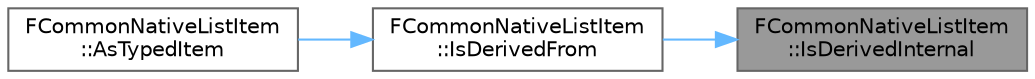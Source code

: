 digraph "FCommonNativeListItem::IsDerivedInternal"
{
 // INTERACTIVE_SVG=YES
 // LATEX_PDF_SIZE
  bgcolor="transparent";
  edge [fontname=Helvetica,fontsize=10,labelfontname=Helvetica,labelfontsize=10];
  node [fontname=Helvetica,fontsize=10,shape=box,height=0.2,width=0.4];
  rankdir="RL";
  Node1 [id="Node000001",label="FCommonNativeListItem\l::IsDerivedInternal",height=0.2,width=0.4,color="gray40", fillcolor="grey60", style="filled", fontcolor="black",tooltip=" "];
  Node1 -> Node2 [id="edge1_Node000001_Node000002",dir="back",color="steelblue1",style="solid",tooltip=" "];
  Node2 [id="Node000002",label="FCommonNativeListItem\l::IsDerivedFrom",height=0.2,width=0.4,color="grey40", fillcolor="white", style="filled",URL="$d5/de8/classFCommonNativeListItem.html#a2a156c9f8fb434081163dbe08cdb8e8e",tooltip=" "];
  Node2 -> Node3 [id="edge2_Node000002_Node000003",dir="back",color="steelblue1",style="solid",tooltip=" "];
  Node3 [id="Node000003",label="FCommonNativeListItem\l::AsTypedItem",height=0.2,width=0.4,color="grey40", fillcolor="white", style="filled",URL="$d5/de8/classFCommonNativeListItem.html#a12966c0934b52896b84f888fd4149498",tooltip=" "];
}
